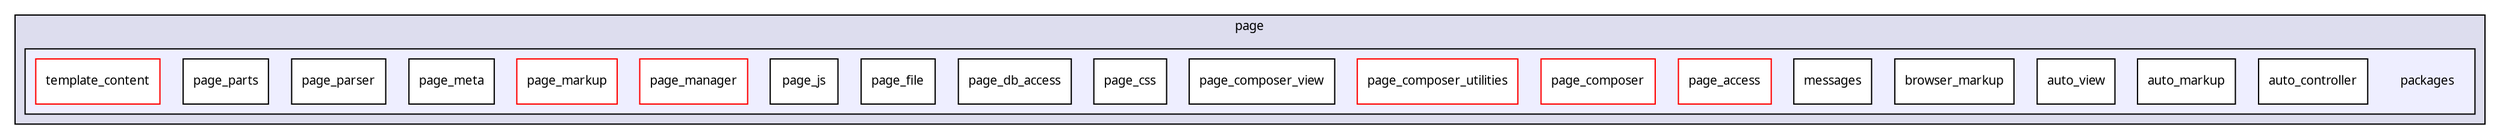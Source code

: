 digraph "packages/page/packages/" {
  compound=true
  node [ fontsize="10", fontname="FreeSans.ttf"];
  edge [ labelfontsize="10", labelfontname="FreeSans.ttf"];
  subgraph clusterdir_c078e481c2612ffba5017188b09afd19 {
    graph [ bgcolor="#ddddee", pencolor="black", label="page" fontname="FreeSans.ttf", fontsize="10", URL="dir_c078e481c2612ffba5017188b09afd19.html"]
  subgraph clusterdir_45d5d742c6a2e963177f6f892a398aed {
    graph [ bgcolor="#eeeeff", pencolor="black", label="" URL="dir_45d5d742c6a2e963177f6f892a398aed.html"];
    dir_45d5d742c6a2e963177f6f892a398aed [shape=plaintext label="packages"];
    dir_9bb19d7ef171367051c8ad95fbe915fd [shape=box label="auto_controller" color="black" fillcolor="white" style="filled" URL="dir_9bb19d7ef171367051c8ad95fbe915fd.html"];
    dir_d9fa08dace28a741f75a82b0f2795804 [shape=box label="auto_markup" color="black" fillcolor="white" style="filled" URL="dir_d9fa08dace28a741f75a82b0f2795804.html"];
    dir_a0c1ac2aaf64f556b4a32b6f306aa776 [shape=box label="auto_view" color="black" fillcolor="white" style="filled" URL="dir_a0c1ac2aaf64f556b4a32b6f306aa776.html"];
    dir_b6961bf0f274f02b6a573e6359e1ba7f [shape=box label="browser_markup" color="black" fillcolor="white" style="filled" URL="dir_b6961bf0f274f02b6a573e6359e1ba7f.html"];
    dir_0f794c448958dae773981b40b2d2515e [shape=box label="messages" color="black" fillcolor="white" style="filled" URL="dir_0f794c448958dae773981b40b2d2515e.html"];
    dir_1c57d560273ae74c50e34c20d06f23a6 [shape=box label="page_access" color="red" fillcolor="white" style="filled" URL="dir_1c57d560273ae74c50e34c20d06f23a6.html"];
    dir_bf54632fe87b5719bed94967d5a68fad [shape=box label="page_composer" color="red" fillcolor="white" style="filled" URL="dir_bf54632fe87b5719bed94967d5a68fad.html"];
    dir_848f27a9e1d5746685b4beaa82f0bf34 [shape=box label="page_composer_utilities" color="red" fillcolor="white" style="filled" URL="dir_848f27a9e1d5746685b4beaa82f0bf34.html"];
    dir_99e14c08c6feafef0c565f01040d6286 [shape=box label="page_composer_view" color="black" fillcolor="white" style="filled" URL="dir_99e14c08c6feafef0c565f01040d6286.html"];
    dir_13ee1ceb052c0c9ae6dc662ef1c38e97 [shape=box label="page_css" color="black" fillcolor="white" style="filled" URL="dir_13ee1ceb052c0c9ae6dc662ef1c38e97.html"];
    dir_034a03c1547847cfab9f8aed0324313f [shape=box label="page_db_access" color="black" fillcolor="white" style="filled" URL="dir_034a03c1547847cfab9f8aed0324313f.html"];
    dir_fbef703db3fce91301f2f1b01ed24db4 [shape=box label="page_file" color="black" fillcolor="white" style="filled" URL="dir_fbef703db3fce91301f2f1b01ed24db4.html"];
    dir_00e422d4b4af4e291cd6aeebcd8c6612 [shape=box label="page_js" color="black" fillcolor="white" style="filled" URL="dir_00e422d4b4af4e291cd6aeebcd8c6612.html"];
    dir_160c0f61baab604e0bf4fadd3787700c [shape=box label="page_manager" color="red" fillcolor="white" style="filled" URL="dir_160c0f61baab604e0bf4fadd3787700c.html"];
    dir_81afe200a7ce4a7b14f4b29be7d05140 [shape=box label="page_markup" color="red" fillcolor="white" style="filled" URL="dir_81afe200a7ce4a7b14f4b29be7d05140.html"];
    dir_b98c6ac6e5db66c0f5dbf5ca992c8845 [shape=box label="page_meta" color="black" fillcolor="white" style="filled" URL="dir_b98c6ac6e5db66c0f5dbf5ca992c8845.html"];
    dir_c8d66e15bb4a93c1a624e1325e95bb04 [shape=box label="page_parser" color="black" fillcolor="white" style="filled" URL="dir_c8d66e15bb4a93c1a624e1325e95bb04.html"];
    dir_077f395916cf686f86be867810f2f674 [shape=box label="page_parts" color="black" fillcolor="white" style="filled" URL="dir_077f395916cf686f86be867810f2f674.html"];
    dir_da8e9fc28f814268d07e95d0116d5230 [shape=box label="template_content" color="red" fillcolor="white" style="filled" URL="dir_da8e9fc28f814268d07e95d0116d5230.html"];
  }
  }
}
